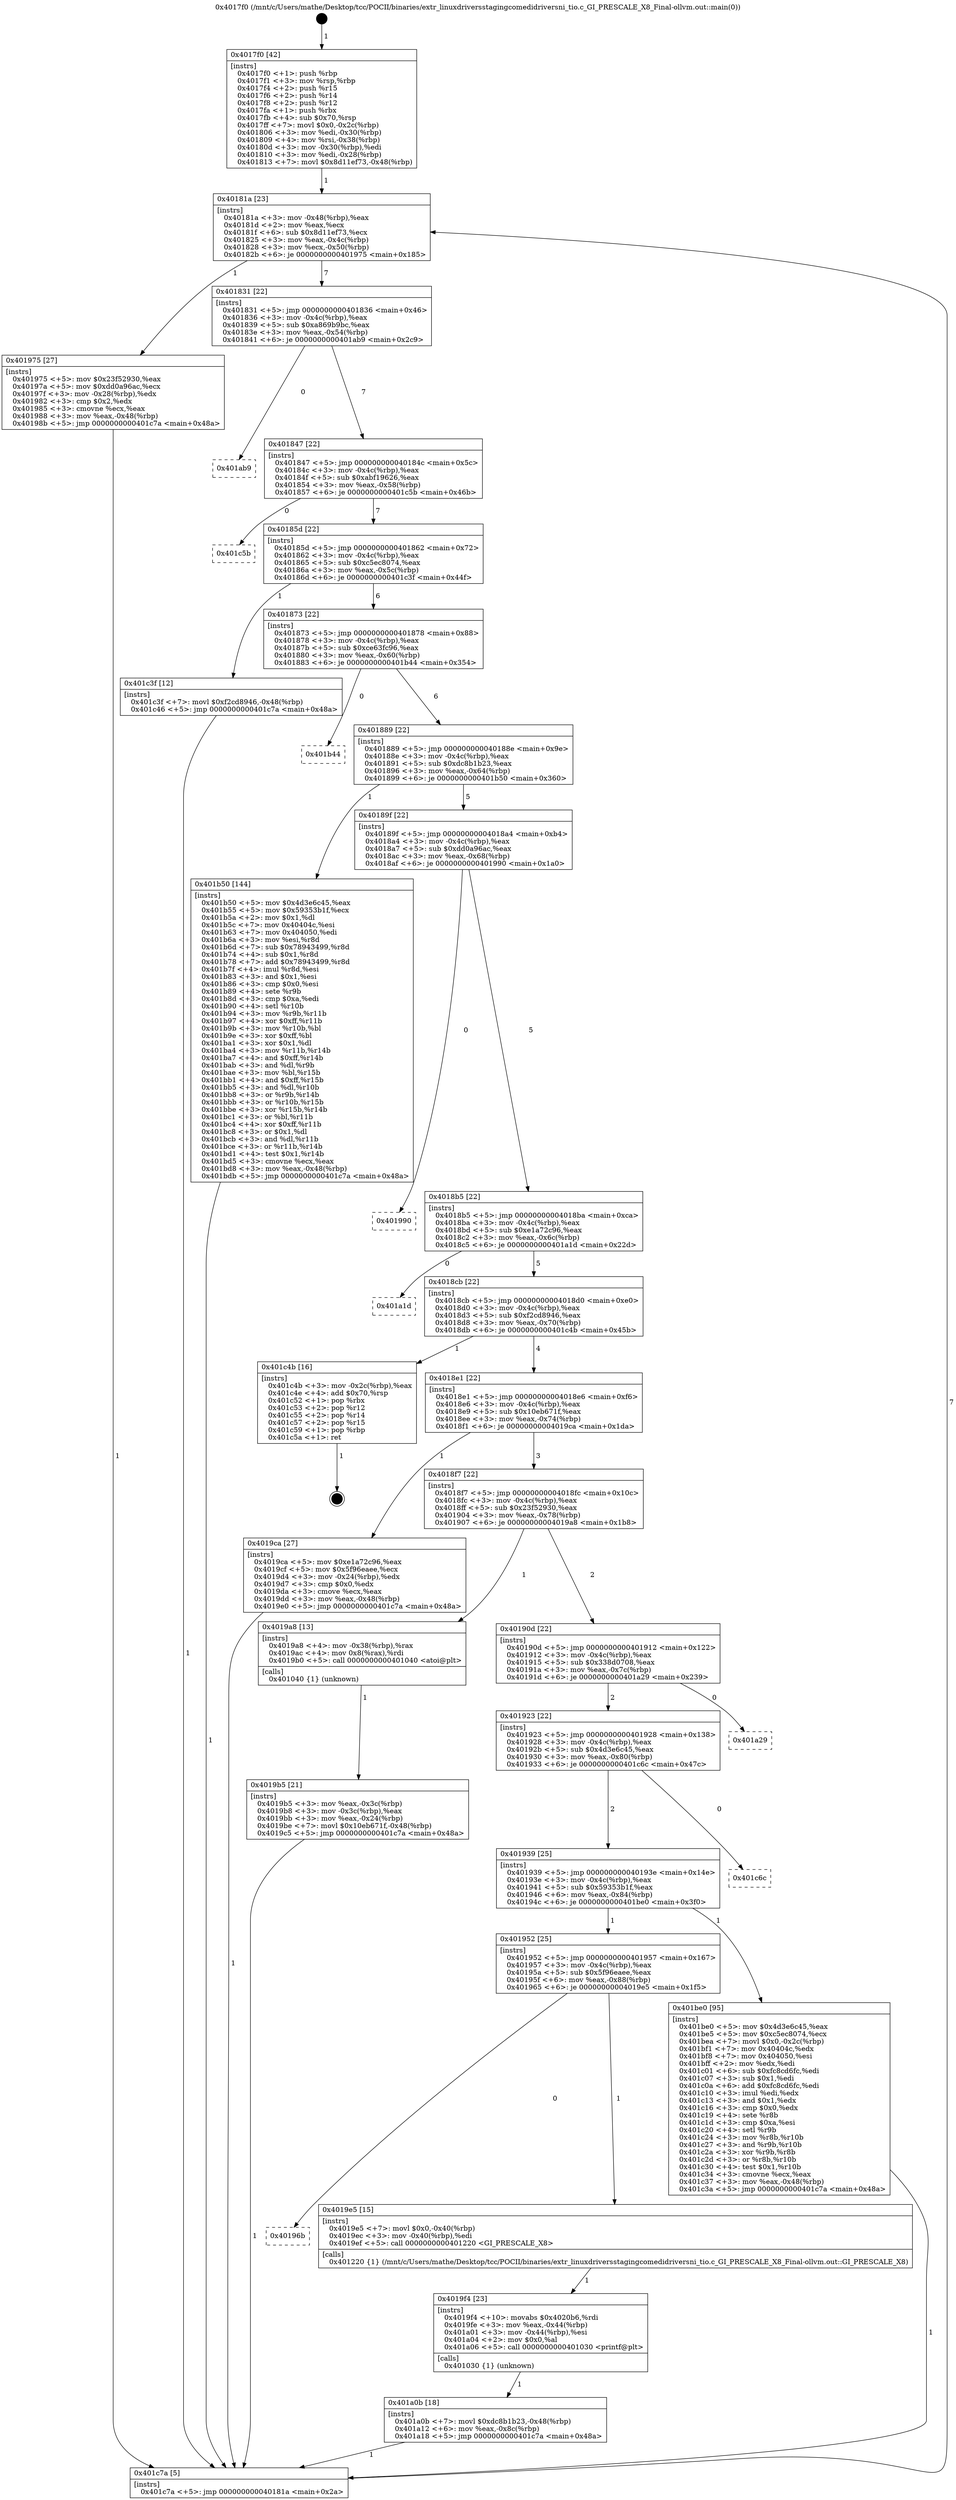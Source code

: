 digraph "0x4017f0" {
  label = "0x4017f0 (/mnt/c/Users/mathe/Desktop/tcc/POCII/binaries/extr_linuxdriversstagingcomedidriversni_tio.c_GI_PRESCALE_X8_Final-ollvm.out::main(0))"
  labelloc = "t"
  node[shape=record]

  Entry [label="",width=0.3,height=0.3,shape=circle,fillcolor=black,style=filled]
  "0x40181a" [label="{
     0x40181a [23]\l
     | [instrs]\l
     &nbsp;&nbsp;0x40181a \<+3\>: mov -0x48(%rbp),%eax\l
     &nbsp;&nbsp;0x40181d \<+2\>: mov %eax,%ecx\l
     &nbsp;&nbsp;0x40181f \<+6\>: sub $0x8d11ef73,%ecx\l
     &nbsp;&nbsp;0x401825 \<+3\>: mov %eax,-0x4c(%rbp)\l
     &nbsp;&nbsp;0x401828 \<+3\>: mov %ecx,-0x50(%rbp)\l
     &nbsp;&nbsp;0x40182b \<+6\>: je 0000000000401975 \<main+0x185\>\l
  }"]
  "0x401975" [label="{
     0x401975 [27]\l
     | [instrs]\l
     &nbsp;&nbsp;0x401975 \<+5\>: mov $0x23f52930,%eax\l
     &nbsp;&nbsp;0x40197a \<+5\>: mov $0xdd0a96ac,%ecx\l
     &nbsp;&nbsp;0x40197f \<+3\>: mov -0x28(%rbp),%edx\l
     &nbsp;&nbsp;0x401982 \<+3\>: cmp $0x2,%edx\l
     &nbsp;&nbsp;0x401985 \<+3\>: cmovne %ecx,%eax\l
     &nbsp;&nbsp;0x401988 \<+3\>: mov %eax,-0x48(%rbp)\l
     &nbsp;&nbsp;0x40198b \<+5\>: jmp 0000000000401c7a \<main+0x48a\>\l
  }"]
  "0x401831" [label="{
     0x401831 [22]\l
     | [instrs]\l
     &nbsp;&nbsp;0x401831 \<+5\>: jmp 0000000000401836 \<main+0x46\>\l
     &nbsp;&nbsp;0x401836 \<+3\>: mov -0x4c(%rbp),%eax\l
     &nbsp;&nbsp;0x401839 \<+5\>: sub $0xa869b9bc,%eax\l
     &nbsp;&nbsp;0x40183e \<+3\>: mov %eax,-0x54(%rbp)\l
     &nbsp;&nbsp;0x401841 \<+6\>: je 0000000000401ab9 \<main+0x2c9\>\l
  }"]
  "0x401c7a" [label="{
     0x401c7a [5]\l
     | [instrs]\l
     &nbsp;&nbsp;0x401c7a \<+5\>: jmp 000000000040181a \<main+0x2a\>\l
  }"]
  "0x4017f0" [label="{
     0x4017f0 [42]\l
     | [instrs]\l
     &nbsp;&nbsp;0x4017f0 \<+1\>: push %rbp\l
     &nbsp;&nbsp;0x4017f1 \<+3\>: mov %rsp,%rbp\l
     &nbsp;&nbsp;0x4017f4 \<+2\>: push %r15\l
     &nbsp;&nbsp;0x4017f6 \<+2\>: push %r14\l
     &nbsp;&nbsp;0x4017f8 \<+2\>: push %r12\l
     &nbsp;&nbsp;0x4017fa \<+1\>: push %rbx\l
     &nbsp;&nbsp;0x4017fb \<+4\>: sub $0x70,%rsp\l
     &nbsp;&nbsp;0x4017ff \<+7\>: movl $0x0,-0x2c(%rbp)\l
     &nbsp;&nbsp;0x401806 \<+3\>: mov %edi,-0x30(%rbp)\l
     &nbsp;&nbsp;0x401809 \<+4\>: mov %rsi,-0x38(%rbp)\l
     &nbsp;&nbsp;0x40180d \<+3\>: mov -0x30(%rbp),%edi\l
     &nbsp;&nbsp;0x401810 \<+3\>: mov %edi,-0x28(%rbp)\l
     &nbsp;&nbsp;0x401813 \<+7\>: movl $0x8d11ef73,-0x48(%rbp)\l
  }"]
  Exit [label="",width=0.3,height=0.3,shape=circle,fillcolor=black,style=filled,peripheries=2]
  "0x401ab9" [label="{
     0x401ab9\l
  }", style=dashed]
  "0x401847" [label="{
     0x401847 [22]\l
     | [instrs]\l
     &nbsp;&nbsp;0x401847 \<+5\>: jmp 000000000040184c \<main+0x5c\>\l
     &nbsp;&nbsp;0x40184c \<+3\>: mov -0x4c(%rbp),%eax\l
     &nbsp;&nbsp;0x40184f \<+5\>: sub $0xabf19626,%eax\l
     &nbsp;&nbsp;0x401854 \<+3\>: mov %eax,-0x58(%rbp)\l
     &nbsp;&nbsp;0x401857 \<+6\>: je 0000000000401c5b \<main+0x46b\>\l
  }"]
  "0x401a0b" [label="{
     0x401a0b [18]\l
     | [instrs]\l
     &nbsp;&nbsp;0x401a0b \<+7\>: movl $0xdc8b1b23,-0x48(%rbp)\l
     &nbsp;&nbsp;0x401a12 \<+6\>: mov %eax,-0x8c(%rbp)\l
     &nbsp;&nbsp;0x401a18 \<+5\>: jmp 0000000000401c7a \<main+0x48a\>\l
  }"]
  "0x401c5b" [label="{
     0x401c5b\l
  }", style=dashed]
  "0x40185d" [label="{
     0x40185d [22]\l
     | [instrs]\l
     &nbsp;&nbsp;0x40185d \<+5\>: jmp 0000000000401862 \<main+0x72\>\l
     &nbsp;&nbsp;0x401862 \<+3\>: mov -0x4c(%rbp),%eax\l
     &nbsp;&nbsp;0x401865 \<+5\>: sub $0xc5ec8074,%eax\l
     &nbsp;&nbsp;0x40186a \<+3\>: mov %eax,-0x5c(%rbp)\l
     &nbsp;&nbsp;0x40186d \<+6\>: je 0000000000401c3f \<main+0x44f\>\l
  }"]
  "0x4019f4" [label="{
     0x4019f4 [23]\l
     | [instrs]\l
     &nbsp;&nbsp;0x4019f4 \<+10\>: movabs $0x4020b6,%rdi\l
     &nbsp;&nbsp;0x4019fe \<+3\>: mov %eax,-0x44(%rbp)\l
     &nbsp;&nbsp;0x401a01 \<+3\>: mov -0x44(%rbp),%esi\l
     &nbsp;&nbsp;0x401a04 \<+2\>: mov $0x0,%al\l
     &nbsp;&nbsp;0x401a06 \<+5\>: call 0000000000401030 \<printf@plt\>\l
     | [calls]\l
     &nbsp;&nbsp;0x401030 \{1\} (unknown)\l
  }"]
  "0x401c3f" [label="{
     0x401c3f [12]\l
     | [instrs]\l
     &nbsp;&nbsp;0x401c3f \<+7\>: movl $0xf2cd8946,-0x48(%rbp)\l
     &nbsp;&nbsp;0x401c46 \<+5\>: jmp 0000000000401c7a \<main+0x48a\>\l
  }"]
  "0x401873" [label="{
     0x401873 [22]\l
     | [instrs]\l
     &nbsp;&nbsp;0x401873 \<+5\>: jmp 0000000000401878 \<main+0x88\>\l
     &nbsp;&nbsp;0x401878 \<+3\>: mov -0x4c(%rbp),%eax\l
     &nbsp;&nbsp;0x40187b \<+5\>: sub $0xce63fc96,%eax\l
     &nbsp;&nbsp;0x401880 \<+3\>: mov %eax,-0x60(%rbp)\l
     &nbsp;&nbsp;0x401883 \<+6\>: je 0000000000401b44 \<main+0x354\>\l
  }"]
  "0x40196b" [label="{
     0x40196b\l
  }", style=dashed]
  "0x401b44" [label="{
     0x401b44\l
  }", style=dashed]
  "0x401889" [label="{
     0x401889 [22]\l
     | [instrs]\l
     &nbsp;&nbsp;0x401889 \<+5\>: jmp 000000000040188e \<main+0x9e\>\l
     &nbsp;&nbsp;0x40188e \<+3\>: mov -0x4c(%rbp),%eax\l
     &nbsp;&nbsp;0x401891 \<+5\>: sub $0xdc8b1b23,%eax\l
     &nbsp;&nbsp;0x401896 \<+3\>: mov %eax,-0x64(%rbp)\l
     &nbsp;&nbsp;0x401899 \<+6\>: je 0000000000401b50 \<main+0x360\>\l
  }"]
  "0x4019e5" [label="{
     0x4019e5 [15]\l
     | [instrs]\l
     &nbsp;&nbsp;0x4019e5 \<+7\>: movl $0x0,-0x40(%rbp)\l
     &nbsp;&nbsp;0x4019ec \<+3\>: mov -0x40(%rbp),%edi\l
     &nbsp;&nbsp;0x4019ef \<+5\>: call 0000000000401220 \<GI_PRESCALE_X8\>\l
     | [calls]\l
     &nbsp;&nbsp;0x401220 \{1\} (/mnt/c/Users/mathe/Desktop/tcc/POCII/binaries/extr_linuxdriversstagingcomedidriversni_tio.c_GI_PRESCALE_X8_Final-ollvm.out::GI_PRESCALE_X8)\l
  }"]
  "0x401b50" [label="{
     0x401b50 [144]\l
     | [instrs]\l
     &nbsp;&nbsp;0x401b50 \<+5\>: mov $0x4d3e6c45,%eax\l
     &nbsp;&nbsp;0x401b55 \<+5\>: mov $0x59353b1f,%ecx\l
     &nbsp;&nbsp;0x401b5a \<+2\>: mov $0x1,%dl\l
     &nbsp;&nbsp;0x401b5c \<+7\>: mov 0x40404c,%esi\l
     &nbsp;&nbsp;0x401b63 \<+7\>: mov 0x404050,%edi\l
     &nbsp;&nbsp;0x401b6a \<+3\>: mov %esi,%r8d\l
     &nbsp;&nbsp;0x401b6d \<+7\>: sub $0x78943499,%r8d\l
     &nbsp;&nbsp;0x401b74 \<+4\>: sub $0x1,%r8d\l
     &nbsp;&nbsp;0x401b78 \<+7\>: add $0x78943499,%r8d\l
     &nbsp;&nbsp;0x401b7f \<+4\>: imul %r8d,%esi\l
     &nbsp;&nbsp;0x401b83 \<+3\>: and $0x1,%esi\l
     &nbsp;&nbsp;0x401b86 \<+3\>: cmp $0x0,%esi\l
     &nbsp;&nbsp;0x401b89 \<+4\>: sete %r9b\l
     &nbsp;&nbsp;0x401b8d \<+3\>: cmp $0xa,%edi\l
     &nbsp;&nbsp;0x401b90 \<+4\>: setl %r10b\l
     &nbsp;&nbsp;0x401b94 \<+3\>: mov %r9b,%r11b\l
     &nbsp;&nbsp;0x401b97 \<+4\>: xor $0xff,%r11b\l
     &nbsp;&nbsp;0x401b9b \<+3\>: mov %r10b,%bl\l
     &nbsp;&nbsp;0x401b9e \<+3\>: xor $0xff,%bl\l
     &nbsp;&nbsp;0x401ba1 \<+3\>: xor $0x1,%dl\l
     &nbsp;&nbsp;0x401ba4 \<+3\>: mov %r11b,%r14b\l
     &nbsp;&nbsp;0x401ba7 \<+4\>: and $0xff,%r14b\l
     &nbsp;&nbsp;0x401bab \<+3\>: and %dl,%r9b\l
     &nbsp;&nbsp;0x401bae \<+3\>: mov %bl,%r15b\l
     &nbsp;&nbsp;0x401bb1 \<+4\>: and $0xff,%r15b\l
     &nbsp;&nbsp;0x401bb5 \<+3\>: and %dl,%r10b\l
     &nbsp;&nbsp;0x401bb8 \<+3\>: or %r9b,%r14b\l
     &nbsp;&nbsp;0x401bbb \<+3\>: or %r10b,%r15b\l
     &nbsp;&nbsp;0x401bbe \<+3\>: xor %r15b,%r14b\l
     &nbsp;&nbsp;0x401bc1 \<+3\>: or %bl,%r11b\l
     &nbsp;&nbsp;0x401bc4 \<+4\>: xor $0xff,%r11b\l
     &nbsp;&nbsp;0x401bc8 \<+3\>: or $0x1,%dl\l
     &nbsp;&nbsp;0x401bcb \<+3\>: and %dl,%r11b\l
     &nbsp;&nbsp;0x401bce \<+3\>: or %r11b,%r14b\l
     &nbsp;&nbsp;0x401bd1 \<+4\>: test $0x1,%r14b\l
     &nbsp;&nbsp;0x401bd5 \<+3\>: cmovne %ecx,%eax\l
     &nbsp;&nbsp;0x401bd8 \<+3\>: mov %eax,-0x48(%rbp)\l
     &nbsp;&nbsp;0x401bdb \<+5\>: jmp 0000000000401c7a \<main+0x48a\>\l
  }"]
  "0x40189f" [label="{
     0x40189f [22]\l
     | [instrs]\l
     &nbsp;&nbsp;0x40189f \<+5\>: jmp 00000000004018a4 \<main+0xb4\>\l
     &nbsp;&nbsp;0x4018a4 \<+3\>: mov -0x4c(%rbp),%eax\l
     &nbsp;&nbsp;0x4018a7 \<+5\>: sub $0xdd0a96ac,%eax\l
     &nbsp;&nbsp;0x4018ac \<+3\>: mov %eax,-0x68(%rbp)\l
     &nbsp;&nbsp;0x4018af \<+6\>: je 0000000000401990 \<main+0x1a0\>\l
  }"]
  "0x401952" [label="{
     0x401952 [25]\l
     | [instrs]\l
     &nbsp;&nbsp;0x401952 \<+5\>: jmp 0000000000401957 \<main+0x167\>\l
     &nbsp;&nbsp;0x401957 \<+3\>: mov -0x4c(%rbp),%eax\l
     &nbsp;&nbsp;0x40195a \<+5\>: sub $0x5f96eaee,%eax\l
     &nbsp;&nbsp;0x40195f \<+6\>: mov %eax,-0x88(%rbp)\l
     &nbsp;&nbsp;0x401965 \<+6\>: je 00000000004019e5 \<main+0x1f5\>\l
  }"]
  "0x401990" [label="{
     0x401990\l
  }", style=dashed]
  "0x4018b5" [label="{
     0x4018b5 [22]\l
     | [instrs]\l
     &nbsp;&nbsp;0x4018b5 \<+5\>: jmp 00000000004018ba \<main+0xca\>\l
     &nbsp;&nbsp;0x4018ba \<+3\>: mov -0x4c(%rbp),%eax\l
     &nbsp;&nbsp;0x4018bd \<+5\>: sub $0xe1a72c96,%eax\l
     &nbsp;&nbsp;0x4018c2 \<+3\>: mov %eax,-0x6c(%rbp)\l
     &nbsp;&nbsp;0x4018c5 \<+6\>: je 0000000000401a1d \<main+0x22d\>\l
  }"]
  "0x401be0" [label="{
     0x401be0 [95]\l
     | [instrs]\l
     &nbsp;&nbsp;0x401be0 \<+5\>: mov $0x4d3e6c45,%eax\l
     &nbsp;&nbsp;0x401be5 \<+5\>: mov $0xc5ec8074,%ecx\l
     &nbsp;&nbsp;0x401bea \<+7\>: movl $0x0,-0x2c(%rbp)\l
     &nbsp;&nbsp;0x401bf1 \<+7\>: mov 0x40404c,%edx\l
     &nbsp;&nbsp;0x401bf8 \<+7\>: mov 0x404050,%esi\l
     &nbsp;&nbsp;0x401bff \<+2\>: mov %edx,%edi\l
     &nbsp;&nbsp;0x401c01 \<+6\>: sub $0xfc8cd6fc,%edi\l
     &nbsp;&nbsp;0x401c07 \<+3\>: sub $0x1,%edi\l
     &nbsp;&nbsp;0x401c0a \<+6\>: add $0xfc8cd6fc,%edi\l
     &nbsp;&nbsp;0x401c10 \<+3\>: imul %edi,%edx\l
     &nbsp;&nbsp;0x401c13 \<+3\>: and $0x1,%edx\l
     &nbsp;&nbsp;0x401c16 \<+3\>: cmp $0x0,%edx\l
     &nbsp;&nbsp;0x401c19 \<+4\>: sete %r8b\l
     &nbsp;&nbsp;0x401c1d \<+3\>: cmp $0xa,%esi\l
     &nbsp;&nbsp;0x401c20 \<+4\>: setl %r9b\l
     &nbsp;&nbsp;0x401c24 \<+3\>: mov %r8b,%r10b\l
     &nbsp;&nbsp;0x401c27 \<+3\>: and %r9b,%r10b\l
     &nbsp;&nbsp;0x401c2a \<+3\>: xor %r9b,%r8b\l
     &nbsp;&nbsp;0x401c2d \<+3\>: or %r8b,%r10b\l
     &nbsp;&nbsp;0x401c30 \<+4\>: test $0x1,%r10b\l
     &nbsp;&nbsp;0x401c34 \<+3\>: cmovne %ecx,%eax\l
     &nbsp;&nbsp;0x401c37 \<+3\>: mov %eax,-0x48(%rbp)\l
     &nbsp;&nbsp;0x401c3a \<+5\>: jmp 0000000000401c7a \<main+0x48a\>\l
  }"]
  "0x401a1d" [label="{
     0x401a1d\l
  }", style=dashed]
  "0x4018cb" [label="{
     0x4018cb [22]\l
     | [instrs]\l
     &nbsp;&nbsp;0x4018cb \<+5\>: jmp 00000000004018d0 \<main+0xe0\>\l
     &nbsp;&nbsp;0x4018d0 \<+3\>: mov -0x4c(%rbp),%eax\l
     &nbsp;&nbsp;0x4018d3 \<+5\>: sub $0xf2cd8946,%eax\l
     &nbsp;&nbsp;0x4018d8 \<+3\>: mov %eax,-0x70(%rbp)\l
     &nbsp;&nbsp;0x4018db \<+6\>: je 0000000000401c4b \<main+0x45b\>\l
  }"]
  "0x401939" [label="{
     0x401939 [25]\l
     | [instrs]\l
     &nbsp;&nbsp;0x401939 \<+5\>: jmp 000000000040193e \<main+0x14e\>\l
     &nbsp;&nbsp;0x40193e \<+3\>: mov -0x4c(%rbp),%eax\l
     &nbsp;&nbsp;0x401941 \<+5\>: sub $0x59353b1f,%eax\l
     &nbsp;&nbsp;0x401946 \<+6\>: mov %eax,-0x84(%rbp)\l
     &nbsp;&nbsp;0x40194c \<+6\>: je 0000000000401be0 \<main+0x3f0\>\l
  }"]
  "0x401c4b" [label="{
     0x401c4b [16]\l
     | [instrs]\l
     &nbsp;&nbsp;0x401c4b \<+3\>: mov -0x2c(%rbp),%eax\l
     &nbsp;&nbsp;0x401c4e \<+4\>: add $0x70,%rsp\l
     &nbsp;&nbsp;0x401c52 \<+1\>: pop %rbx\l
     &nbsp;&nbsp;0x401c53 \<+2\>: pop %r12\l
     &nbsp;&nbsp;0x401c55 \<+2\>: pop %r14\l
     &nbsp;&nbsp;0x401c57 \<+2\>: pop %r15\l
     &nbsp;&nbsp;0x401c59 \<+1\>: pop %rbp\l
     &nbsp;&nbsp;0x401c5a \<+1\>: ret\l
  }"]
  "0x4018e1" [label="{
     0x4018e1 [22]\l
     | [instrs]\l
     &nbsp;&nbsp;0x4018e1 \<+5\>: jmp 00000000004018e6 \<main+0xf6\>\l
     &nbsp;&nbsp;0x4018e6 \<+3\>: mov -0x4c(%rbp),%eax\l
     &nbsp;&nbsp;0x4018e9 \<+5\>: sub $0x10eb671f,%eax\l
     &nbsp;&nbsp;0x4018ee \<+3\>: mov %eax,-0x74(%rbp)\l
     &nbsp;&nbsp;0x4018f1 \<+6\>: je 00000000004019ca \<main+0x1da\>\l
  }"]
  "0x401c6c" [label="{
     0x401c6c\l
  }", style=dashed]
  "0x4019ca" [label="{
     0x4019ca [27]\l
     | [instrs]\l
     &nbsp;&nbsp;0x4019ca \<+5\>: mov $0xe1a72c96,%eax\l
     &nbsp;&nbsp;0x4019cf \<+5\>: mov $0x5f96eaee,%ecx\l
     &nbsp;&nbsp;0x4019d4 \<+3\>: mov -0x24(%rbp),%edx\l
     &nbsp;&nbsp;0x4019d7 \<+3\>: cmp $0x0,%edx\l
     &nbsp;&nbsp;0x4019da \<+3\>: cmove %ecx,%eax\l
     &nbsp;&nbsp;0x4019dd \<+3\>: mov %eax,-0x48(%rbp)\l
     &nbsp;&nbsp;0x4019e0 \<+5\>: jmp 0000000000401c7a \<main+0x48a\>\l
  }"]
  "0x4018f7" [label="{
     0x4018f7 [22]\l
     | [instrs]\l
     &nbsp;&nbsp;0x4018f7 \<+5\>: jmp 00000000004018fc \<main+0x10c\>\l
     &nbsp;&nbsp;0x4018fc \<+3\>: mov -0x4c(%rbp),%eax\l
     &nbsp;&nbsp;0x4018ff \<+5\>: sub $0x23f52930,%eax\l
     &nbsp;&nbsp;0x401904 \<+3\>: mov %eax,-0x78(%rbp)\l
     &nbsp;&nbsp;0x401907 \<+6\>: je 00000000004019a8 \<main+0x1b8\>\l
  }"]
  "0x401923" [label="{
     0x401923 [22]\l
     | [instrs]\l
     &nbsp;&nbsp;0x401923 \<+5\>: jmp 0000000000401928 \<main+0x138\>\l
     &nbsp;&nbsp;0x401928 \<+3\>: mov -0x4c(%rbp),%eax\l
     &nbsp;&nbsp;0x40192b \<+5\>: sub $0x4d3e6c45,%eax\l
     &nbsp;&nbsp;0x401930 \<+3\>: mov %eax,-0x80(%rbp)\l
     &nbsp;&nbsp;0x401933 \<+6\>: je 0000000000401c6c \<main+0x47c\>\l
  }"]
  "0x4019a8" [label="{
     0x4019a8 [13]\l
     | [instrs]\l
     &nbsp;&nbsp;0x4019a8 \<+4\>: mov -0x38(%rbp),%rax\l
     &nbsp;&nbsp;0x4019ac \<+4\>: mov 0x8(%rax),%rdi\l
     &nbsp;&nbsp;0x4019b0 \<+5\>: call 0000000000401040 \<atoi@plt\>\l
     | [calls]\l
     &nbsp;&nbsp;0x401040 \{1\} (unknown)\l
  }"]
  "0x40190d" [label="{
     0x40190d [22]\l
     | [instrs]\l
     &nbsp;&nbsp;0x40190d \<+5\>: jmp 0000000000401912 \<main+0x122\>\l
     &nbsp;&nbsp;0x401912 \<+3\>: mov -0x4c(%rbp),%eax\l
     &nbsp;&nbsp;0x401915 \<+5\>: sub $0x338d0708,%eax\l
     &nbsp;&nbsp;0x40191a \<+3\>: mov %eax,-0x7c(%rbp)\l
     &nbsp;&nbsp;0x40191d \<+6\>: je 0000000000401a29 \<main+0x239\>\l
  }"]
  "0x4019b5" [label="{
     0x4019b5 [21]\l
     | [instrs]\l
     &nbsp;&nbsp;0x4019b5 \<+3\>: mov %eax,-0x3c(%rbp)\l
     &nbsp;&nbsp;0x4019b8 \<+3\>: mov -0x3c(%rbp),%eax\l
     &nbsp;&nbsp;0x4019bb \<+3\>: mov %eax,-0x24(%rbp)\l
     &nbsp;&nbsp;0x4019be \<+7\>: movl $0x10eb671f,-0x48(%rbp)\l
     &nbsp;&nbsp;0x4019c5 \<+5\>: jmp 0000000000401c7a \<main+0x48a\>\l
  }"]
  "0x401a29" [label="{
     0x401a29\l
  }", style=dashed]
  Entry -> "0x4017f0" [label=" 1"]
  "0x40181a" -> "0x401975" [label=" 1"]
  "0x40181a" -> "0x401831" [label=" 7"]
  "0x401975" -> "0x401c7a" [label=" 1"]
  "0x4017f0" -> "0x40181a" [label=" 1"]
  "0x401c7a" -> "0x40181a" [label=" 7"]
  "0x401c4b" -> Exit [label=" 1"]
  "0x401831" -> "0x401ab9" [label=" 0"]
  "0x401831" -> "0x401847" [label=" 7"]
  "0x401c3f" -> "0x401c7a" [label=" 1"]
  "0x401847" -> "0x401c5b" [label=" 0"]
  "0x401847" -> "0x40185d" [label=" 7"]
  "0x401be0" -> "0x401c7a" [label=" 1"]
  "0x40185d" -> "0x401c3f" [label=" 1"]
  "0x40185d" -> "0x401873" [label=" 6"]
  "0x401b50" -> "0x401c7a" [label=" 1"]
  "0x401873" -> "0x401b44" [label=" 0"]
  "0x401873" -> "0x401889" [label=" 6"]
  "0x401a0b" -> "0x401c7a" [label=" 1"]
  "0x401889" -> "0x401b50" [label=" 1"]
  "0x401889" -> "0x40189f" [label=" 5"]
  "0x4019f4" -> "0x401a0b" [label=" 1"]
  "0x40189f" -> "0x401990" [label=" 0"]
  "0x40189f" -> "0x4018b5" [label=" 5"]
  "0x401952" -> "0x40196b" [label=" 0"]
  "0x4018b5" -> "0x401a1d" [label=" 0"]
  "0x4018b5" -> "0x4018cb" [label=" 5"]
  "0x401952" -> "0x4019e5" [label=" 1"]
  "0x4018cb" -> "0x401c4b" [label=" 1"]
  "0x4018cb" -> "0x4018e1" [label=" 4"]
  "0x401939" -> "0x401952" [label=" 1"]
  "0x4018e1" -> "0x4019ca" [label=" 1"]
  "0x4018e1" -> "0x4018f7" [label=" 3"]
  "0x401939" -> "0x401be0" [label=" 1"]
  "0x4018f7" -> "0x4019a8" [label=" 1"]
  "0x4018f7" -> "0x40190d" [label=" 2"]
  "0x4019a8" -> "0x4019b5" [label=" 1"]
  "0x4019b5" -> "0x401c7a" [label=" 1"]
  "0x4019ca" -> "0x401c7a" [label=" 1"]
  "0x401923" -> "0x401939" [label=" 2"]
  "0x40190d" -> "0x401a29" [label=" 0"]
  "0x40190d" -> "0x401923" [label=" 2"]
  "0x4019e5" -> "0x4019f4" [label=" 1"]
  "0x401923" -> "0x401c6c" [label=" 0"]
}
